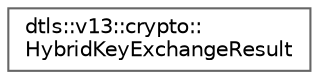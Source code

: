 digraph "Graphical Class Hierarchy"
{
 // LATEX_PDF_SIZE
  bgcolor="transparent";
  edge [fontname=Helvetica,fontsize=10,labelfontname=Helvetica,labelfontsize=10];
  node [fontname=Helvetica,fontsize=10,shape=box,height=0.2,width=0.4];
  rankdir="LR";
  Node0 [id="Node000000",label="dtls::v13::crypto::\lHybridKeyExchangeResult",height=0.2,width=0.4,color="grey40", fillcolor="white", style="filled",URL="$structdtls_1_1v13_1_1crypto_1_1HybridKeyExchangeResult.html",tooltip=" "];
}
